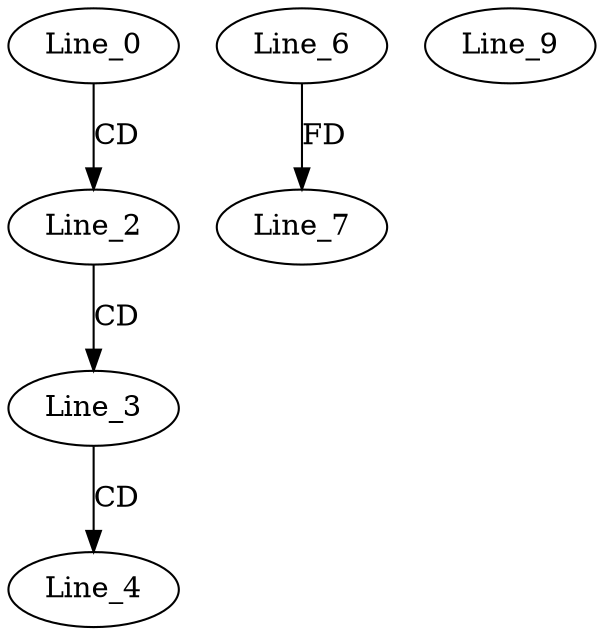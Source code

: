 digraph G {
  Line_0;
  Line_2;
  Line_3;
  Line_4;
  Line_4;
  Line_6;
  Line_6;
  Line_6;
  Line_6;
  Line_7;
  Line_9;
  Line_0 -> Line_2 [ label="CD" ];
  Line_2 -> Line_3 [ label="CD" ];
  Line_3 -> Line_4 [ label="CD" ];
  Line_6 -> Line_7 [ label="FD" ];
}
